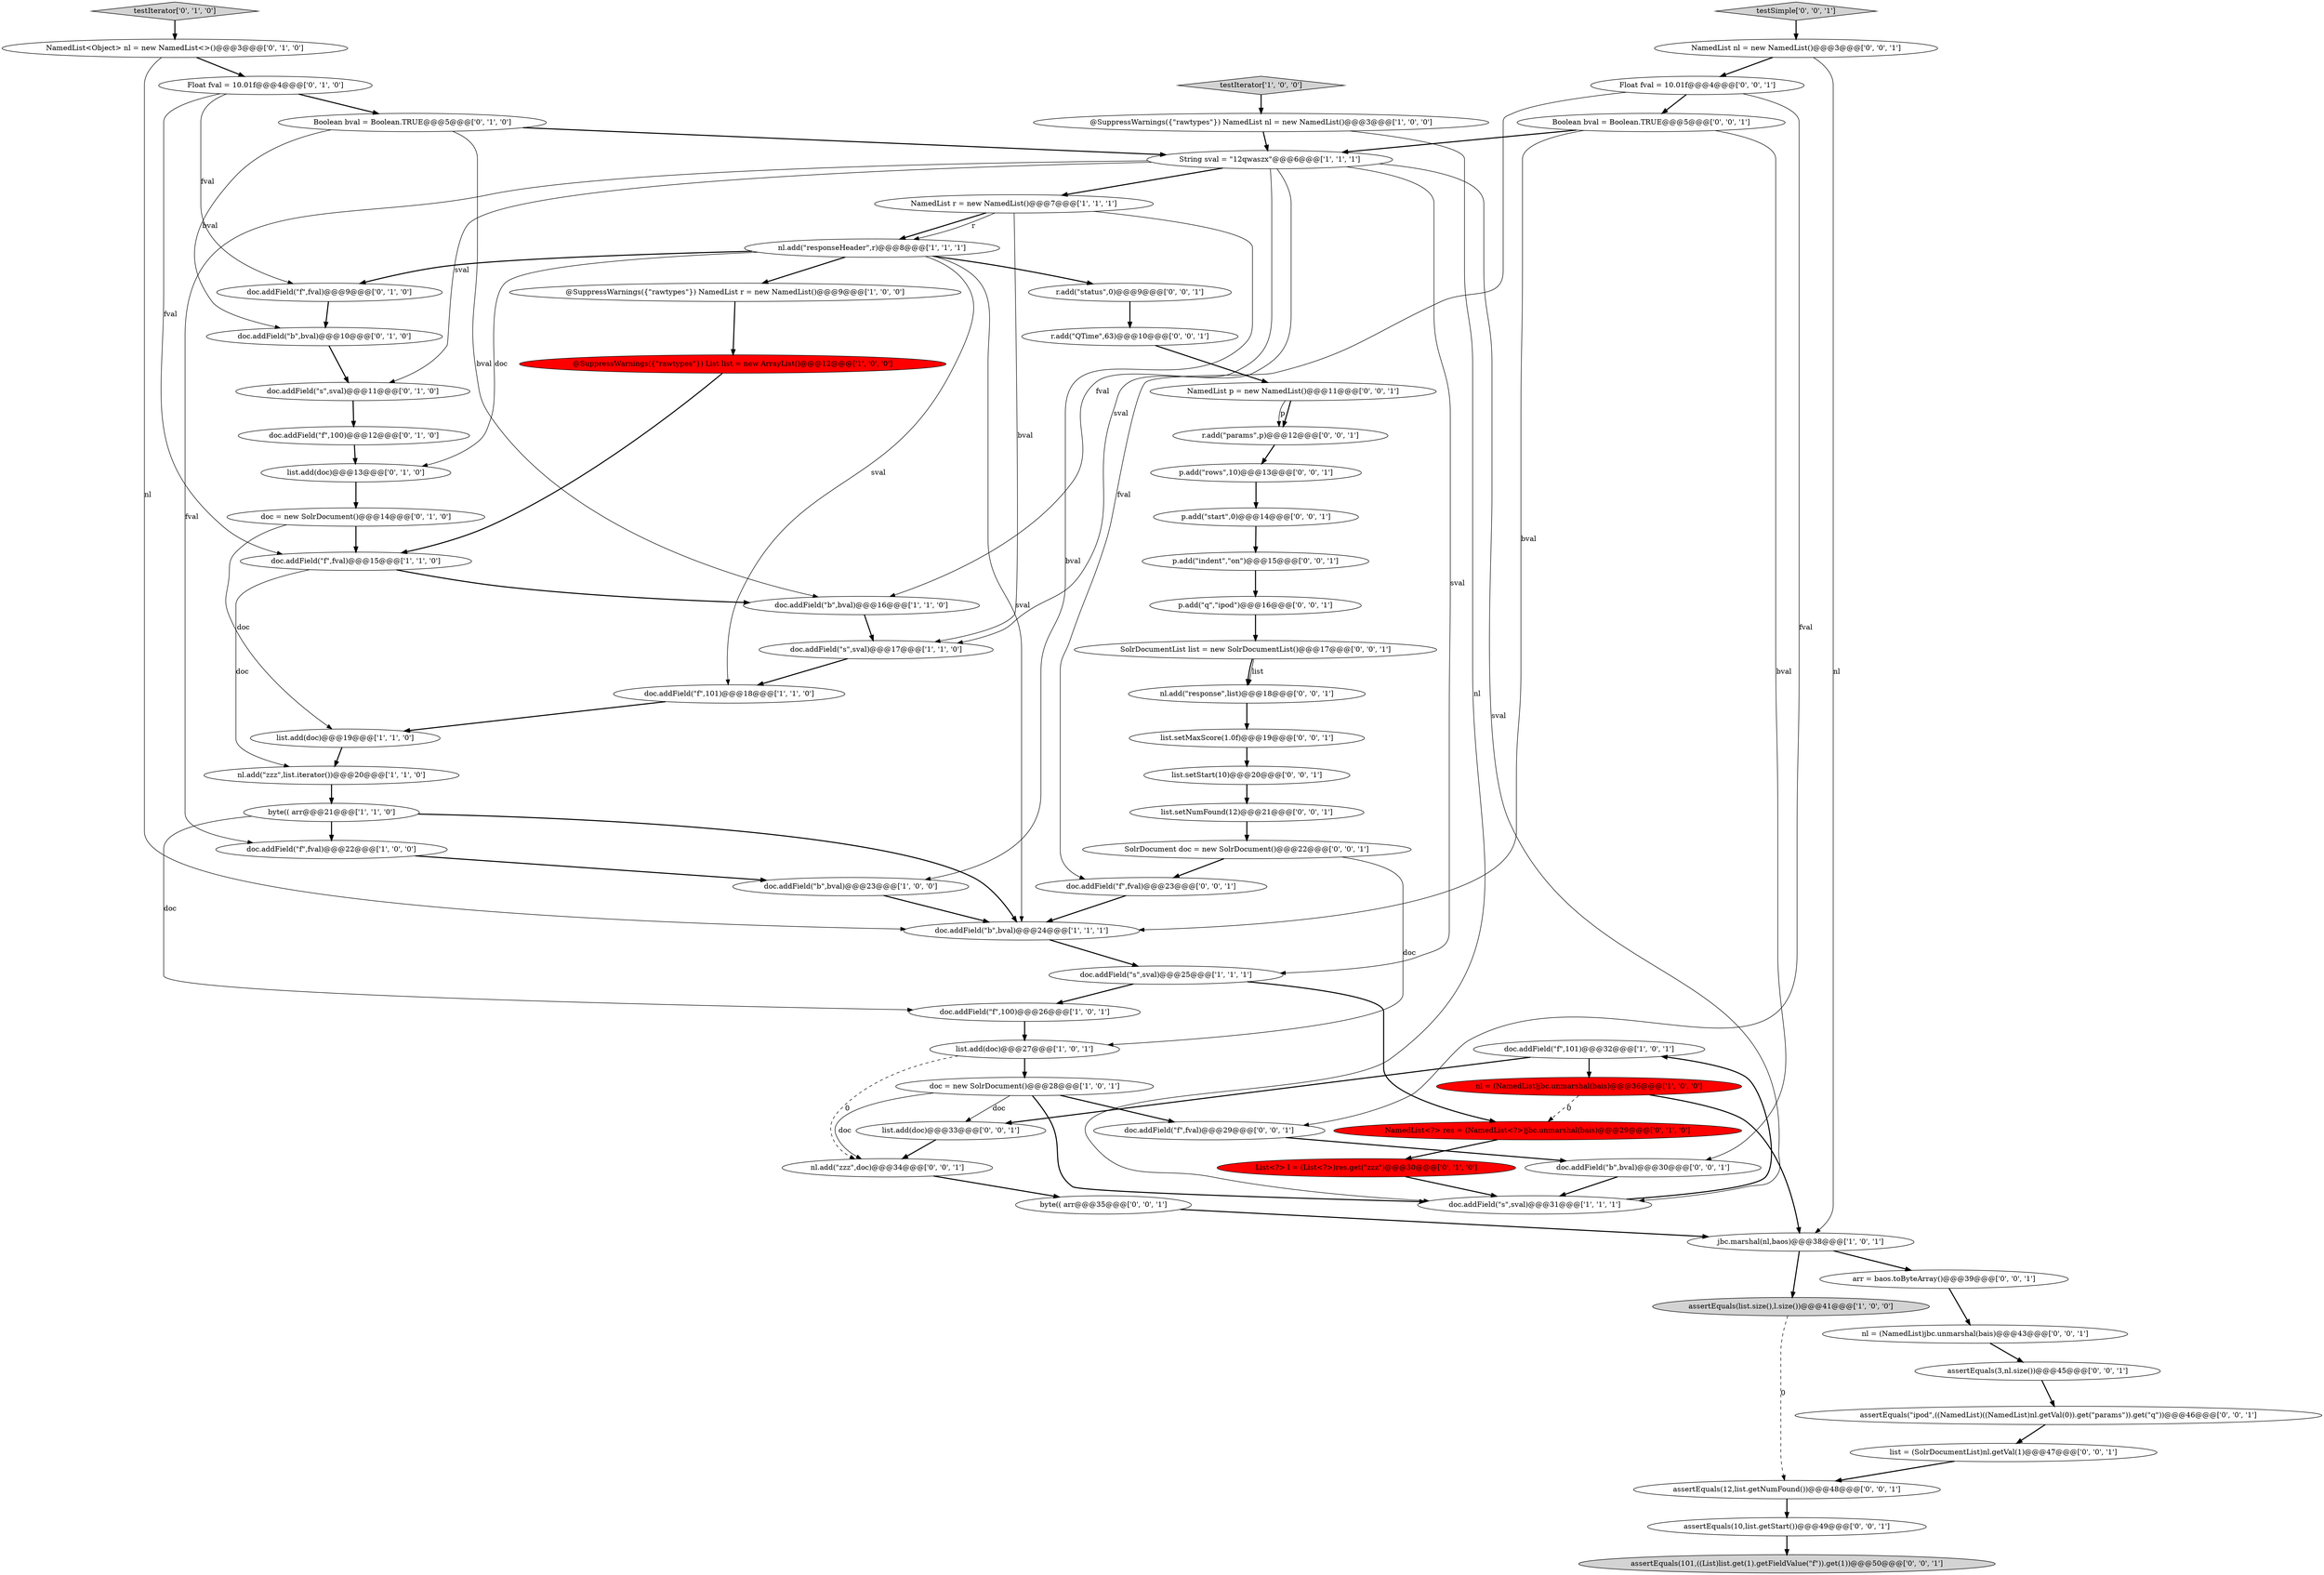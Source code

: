 digraph {
38 [style = filled, label = "assertEquals(101,((List)list.get(1).getFieldValue(\"f\")).get(1))@@@50@@@['0', '0', '1']", fillcolor = lightgray, shape = ellipse image = "AAA0AAABBB3BBB"];
29 [style = filled, label = "list.add(doc)@@@13@@@['0', '1', '0']", fillcolor = white, shape = ellipse image = "AAA0AAABBB2BBB"];
33 [style = filled, label = "Boolean bval = Boolean.TRUE@@@5@@@['0', '1', '0']", fillcolor = white, shape = ellipse image = "AAA0AAABBB2BBB"];
32 [style = filled, label = "NamedList<Object> nl = new NamedList<>()@@@3@@@['0', '1', '0']", fillcolor = white, shape = ellipse image = "AAA0AAABBB2BBB"];
4 [style = filled, label = "list.add(doc)@@@19@@@['1', '1', '0']", fillcolor = white, shape = ellipse image = "AAA0AAABBB1BBB"];
25 [style = filled, label = "@SuppressWarnings({\"rawtypes\"}) NamedList r = new NamedList()@@@9@@@['1', '0', '0']", fillcolor = white, shape = ellipse image = "AAA0AAABBB1BBB"];
45 [style = filled, label = "Float fval = 10.01f@@@4@@@['0', '0', '1']", fillcolor = white, shape = ellipse image = "AAA0AAABBB3BBB"];
35 [style = filled, label = "doc.addField(\"s\",sval)@@@11@@@['0', '1', '0']", fillcolor = white, shape = ellipse image = "AAA0AAABBB2BBB"];
3 [style = filled, label = "nl.add(\"responseHeader\",r)@@@8@@@['1', '1', '1']", fillcolor = white, shape = ellipse image = "AAA0AAABBB1BBB"];
54 [style = filled, label = "byte(( arr@@@35@@@['0', '0', '1']", fillcolor = white, shape = ellipse image = "AAA0AAABBB3BBB"];
57 [style = filled, label = "list.setMaxScore(1.0f)@@@19@@@['0', '0', '1']", fillcolor = white, shape = ellipse image = "AAA0AAABBB3BBB"];
36 [style = filled, label = "NamedList<?> res = (NamedList<?>)jbc.unmarshal(bais)@@@29@@@['0', '1', '0']", fillcolor = red, shape = ellipse image = "AAA1AAABBB2BBB"];
53 [style = filled, label = "list.setStart(10)@@@20@@@['0', '0', '1']", fillcolor = white, shape = ellipse image = "AAA0AAABBB3BBB"];
65 [style = filled, label = "r.add(\"params\",p)@@@12@@@['0', '0', '1']", fillcolor = white, shape = ellipse image = "AAA0AAABBB3BBB"];
42 [style = filled, label = "list.add(doc)@@@33@@@['0', '0', '1']", fillcolor = white, shape = ellipse image = "AAA0AAABBB3BBB"];
49 [style = filled, label = "list = (SolrDocumentList)nl.getVal(1)@@@47@@@['0', '0', '1']", fillcolor = white, shape = ellipse image = "AAA0AAABBB3BBB"];
21 [style = filled, label = "NamedList r = new NamedList()@@@7@@@['1', '1', '1']", fillcolor = white, shape = ellipse image = "AAA0AAABBB1BBB"];
17 [style = filled, label = "doc.addField(\"s\",sval)@@@17@@@['1', '1', '0']", fillcolor = white, shape = ellipse image = "AAA0AAABBB1BBB"];
64 [style = filled, label = "SolrDocument doc = new SolrDocument()@@@22@@@['0', '0', '1']", fillcolor = white, shape = ellipse image = "AAA0AAABBB3BBB"];
59 [style = filled, label = "nl.add(\"response\",list)@@@18@@@['0', '0', '1']", fillcolor = white, shape = ellipse image = "AAA0AAABBB3BBB"];
30 [style = filled, label = "testIterator['0', '1', '0']", fillcolor = lightgray, shape = diamond image = "AAA0AAABBB2BBB"];
12 [style = filled, label = "list.add(doc)@@@27@@@['1', '0', '1']", fillcolor = white, shape = ellipse image = "AAA0AAABBB1BBB"];
34 [style = filled, label = "doc.addField(\"f\",fval)@@@9@@@['0', '1', '0']", fillcolor = white, shape = ellipse image = "AAA0AAABBB2BBB"];
20 [style = filled, label = "doc.addField(\"s\",sval)@@@25@@@['1', '1', '1']", fillcolor = white, shape = ellipse image = "AAA0AAABBB1BBB"];
7 [style = filled, label = "testIterator['1', '0', '0']", fillcolor = lightgray, shape = diamond image = "AAA0AAABBB1BBB"];
40 [style = filled, label = "NamedList p = new NamedList()@@@11@@@['0', '0', '1']", fillcolor = white, shape = ellipse image = "AAA0AAABBB3BBB"];
47 [style = filled, label = "list.setNumFound(12)@@@21@@@['0', '0', '1']", fillcolor = white, shape = ellipse image = "AAA0AAABBB3BBB"];
27 [style = filled, label = "Float fval = 10.01f@@@4@@@['0', '1', '0']", fillcolor = white, shape = ellipse image = "AAA0AAABBB2BBB"];
60 [style = filled, label = "assertEquals(12,list.getNumFound())@@@48@@@['0', '0', '1']", fillcolor = white, shape = ellipse image = "AAA0AAABBB3BBB"];
66 [style = filled, label = "p.add(\"rows\",10)@@@13@@@['0', '0', '1']", fillcolor = white, shape = ellipse image = "AAA0AAABBB3BBB"];
5 [style = filled, label = "doc.addField(\"b\",bval)@@@24@@@['1', '1', '1']", fillcolor = white, shape = ellipse image = "AAA0AAABBB1BBB"];
15 [style = filled, label = "doc.addField(\"f\",101)@@@32@@@['1', '0', '1']", fillcolor = white, shape = ellipse image = "AAA0AAABBB1BBB"];
69 [style = filled, label = "assertEquals(\"ipod\",((NamedList)((NamedList)nl.getVal(0)).get(\"params\")).get(\"q\"))@@@46@@@['0', '0', '1']", fillcolor = white, shape = ellipse image = "AAA0AAABBB3BBB"];
10 [style = filled, label = "@SuppressWarnings({\"rawtypes\"}) NamedList nl = new NamedList()@@@3@@@['1', '0', '0']", fillcolor = white, shape = ellipse image = "AAA0AAABBB1BBB"];
6 [style = filled, label = "nl = (NamedList)jbc.unmarshal(bais)@@@36@@@['1', '0', '0']", fillcolor = red, shape = ellipse image = "AAA1AAABBB1BBB"];
61 [style = filled, label = "NamedList nl = new NamedList()@@@3@@@['0', '0', '1']", fillcolor = white, shape = ellipse image = "AAA0AAABBB3BBB"];
2 [style = filled, label = "doc.addField(\"b\",bval)@@@23@@@['1', '0', '0']", fillcolor = white, shape = ellipse image = "AAA0AAABBB1BBB"];
8 [style = filled, label = "byte(( arr@@@21@@@['1', '1', '0']", fillcolor = white, shape = ellipse image = "AAA0AAABBB1BBB"];
67 [style = filled, label = "assertEquals(3,nl.size())@@@45@@@['0', '0', '1']", fillcolor = white, shape = ellipse image = "AAA0AAABBB3BBB"];
23 [style = filled, label = "doc.addField(\"f\",fval)@@@22@@@['1', '0', '0']", fillcolor = white, shape = ellipse image = "AAA0AAABBB1BBB"];
19 [style = filled, label = "jbc.marshal(nl,baos)@@@38@@@['1', '0', '1']", fillcolor = white, shape = ellipse image = "AAA0AAABBB1BBB"];
48 [style = filled, label = "nl = (NamedList)jbc.unmarshal(bais)@@@43@@@['0', '0', '1']", fillcolor = white, shape = ellipse image = "AAA0AAABBB3BBB"];
13 [style = filled, label = "doc.addField(\"b\",bval)@@@16@@@['1', '1', '0']", fillcolor = white, shape = ellipse image = "AAA0AAABBB1BBB"];
0 [style = filled, label = "doc = new SolrDocument()@@@28@@@['1', '0', '1']", fillcolor = white, shape = ellipse image = "AAA0AAABBB1BBB"];
31 [style = filled, label = "List<?> l = (List<?>)res.get(\"zzz\")@@@30@@@['0', '1', '0']", fillcolor = red, shape = ellipse image = "AAA1AAABBB2BBB"];
14 [style = filled, label = "doc.addField(\"s\",sval)@@@31@@@['1', '1', '1']", fillcolor = white, shape = ellipse image = "AAA0AAABBB1BBB"];
16 [style = filled, label = "@SuppressWarnings({\"rawtypes\"}) List list = new ArrayList()@@@12@@@['1', '0', '0']", fillcolor = red, shape = ellipse image = "AAA1AAABBB1BBB"];
37 [style = filled, label = "doc.addField(\"b\",bval)@@@10@@@['0', '1', '0']", fillcolor = white, shape = ellipse image = "AAA0AAABBB2BBB"];
44 [style = filled, label = "p.add(\"indent\",\"on\")@@@15@@@['0', '0', '1']", fillcolor = white, shape = ellipse image = "AAA0AAABBB3BBB"];
63 [style = filled, label = "p.add(\"q\",\"ipod\")@@@16@@@['0', '0', '1']", fillcolor = white, shape = ellipse image = "AAA0AAABBB3BBB"];
50 [style = filled, label = "doc.addField(\"f\",fval)@@@29@@@['0', '0', '1']", fillcolor = white, shape = ellipse image = "AAA0AAABBB3BBB"];
62 [style = filled, label = "assertEquals(10,list.getStart())@@@49@@@['0', '0', '1']", fillcolor = white, shape = ellipse image = "AAA0AAABBB3BBB"];
55 [style = filled, label = "Boolean bval = Boolean.TRUE@@@5@@@['0', '0', '1']", fillcolor = white, shape = ellipse image = "AAA0AAABBB3BBB"];
56 [style = filled, label = "p.add(\"start\",0)@@@14@@@['0', '0', '1']", fillcolor = white, shape = ellipse image = "AAA0AAABBB3BBB"];
28 [style = filled, label = "doc = new SolrDocument()@@@14@@@['0', '1', '0']", fillcolor = white, shape = ellipse image = "AAA0AAABBB2BBB"];
58 [style = filled, label = "doc.addField(\"b\",bval)@@@30@@@['0', '0', '1']", fillcolor = white, shape = ellipse image = "AAA0AAABBB3BBB"];
52 [style = filled, label = "r.add(\"status\",0)@@@9@@@['0', '0', '1']", fillcolor = white, shape = ellipse image = "AAA0AAABBB3BBB"];
51 [style = filled, label = "SolrDocumentList list = new SolrDocumentList()@@@17@@@['0', '0', '1']", fillcolor = white, shape = ellipse image = "AAA0AAABBB3BBB"];
22 [style = filled, label = "nl.add(\"zzz\",list.iterator())@@@20@@@['1', '1', '0']", fillcolor = white, shape = ellipse image = "AAA0AAABBB1BBB"];
26 [style = filled, label = "doc.addField(\"f\",100)@@@12@@@['0', '1', '0']", fillcolor = white, shape = ellipse image = "AAA0AAABBB2BBB"];
39 [style = filled, label = "nl.add(\"zzz\",doc)@@@34@@@['0', '0', '1']", fillcolor = white, shape = ellipse image = "AAA0AAABBB3BBB"];
68 [style = filled, label = "r.add(\"QTime\",63)@@@10@@@['0', '0', '1']", fillcolor = white, shape = ellipse image = "AAA0AAABBB3BBB"];
46 [style = filled, label = "doc.addField(\"f\",fval)@@@23@@@['0', '0', '1']", fillcolor = white, shape = ellipse image = "AAA0AAABBB3BBB"];
1 [style = filled, label = "doc.addField(\"f\",101)@@@18@@@['1', '1', '0']", fillcolor = white, shape = ellipse image = "AAA0AAABBB1BBB"];
24 [style = filled, label = "doc.addField(\"f\",fval)@@@15@@@['1', '1', '0']", fillcolor = white, shape = ellipse image = "AAA0AAABBB1BBB"];
11 [style = filled, label = "assertEquals(list.size(),l.size())@@@41@@@['1', '0', '0']", fillcolor = lightgray, shape = ellipse image = "AAA0AAABBB1BBB"];
18 [style = filled, label = "String sval = \"12qwaszx\"@@@6@@@['1', '1', '1']", fillcolor = white, shape = ellipse image = "AAA0AAABBB1BBB"];
43 [style = filled, label = "testSimple['0', '0', '1']", fillcolor = lightgray, shape = diamond image = "AAA0AAABBB3BBB"];
9 [style = filled, label = "doc.addField(\"f\",100)@@@26@@@['1', '0', '1']", fillcolor = white, shape = ellipse image = "AAA0AAABBB1BBB"];
41 [style = filled, label = "arr = baos.toByteArray()@@@39@@@['0', '0', '1']", fillcolor = white, shape = ellipse image = "AAA0AAABBB3BBB"];
61->45 [style = bold, label=""];
45->50 [style = solid, label="fval"];
44->63 [style = bold, label=""];
5->20 [style = bold, label=""];
20->9 [style = bold, label=""];
46->5 [style = bold, label=""];
24->22 [style = solid, label="doc"];
18->35 [style = solid, label="sval"];
59->57 [style = bold, label=""];
53->47 [style = bold, label=""];
19->11 [style = bold, label=""];
39->54 [style = bold, label=""];
54->19 [style = bold, label=""];
61->19 [style = solid, label="nl"];
3->34 [style = bold, label=""];
67->69 [style = bold, label=""];
22->8 [style = bold, label=""];
18->23 [style = solid, label="fval"];
52->68 [style = bold, label=""];
41->48 [style = bold, label=""];
13->17 [style = bold, label=""];
0->14 [style = bold, label=""];
33->18 [style = bold, label=""];
6->36 [style = dashed, label="0"];
27->33 [style = bold, label=""];
21->3 [style = bold, label=""];
31->14 [style = bold, label=""];
47->64 [style = bold, label=""];
55->5 [style = solid, label="bval"];
1->4 [style = bold, label=""];
8->23 [style = bold, label=""];
63->51 [style = bold, label=""];
18->14 [style = solid, label="sval"];
55->58 [style = solid, label="bval"];
33->13 [style = solid, label="bval"];
36->31 [style = bold, label=""];
60->62 [style = bold, label=""];
65->66 [style = bold, label=""];
8->9 [style = solid, label="doc"];
19->41 [style = bold, label=""];
28->24 [style = bold, label=""];
14->15 [style = bold, label=""];
64->12 [style = solid, label="doc"];
40->65 [style = bold, label=""];
4->22 [style = bold, label=""];
57->53 [style = bold, label=""];
12->39 [style = dashed, label="0"];
24->13 [style = bold, label=""];
28->4 [style = solid, label="doc"];
10->18 [style = bold, label=""];
45->46 [style = solid, label="fval"];
17->1 [style = bold, label=""];
45->55 [style = bold, label=""];
62->38 [style = bold, label=""];
50->58 [style = bold, label=""];
18->13 [style = solid, label="fval"];
21->17 [style = solid, label="bval"];
16->24 [style = bold, label=""];
55->18 [style = bold, label=""];
58->14 [style = bold, label=""];
42->39 [style = bold, label=""];
11->60 [style = dashed, label="0"];
32->27 [style = bold, label=""];
30->32 [style = bold, label=""];
68->40 [style = bold, label=""];
21->2 [style = solid, label="bval"];
32->5 [style = solid, label="nl"];
25->16 [style = bold, label=""];
18->20 [style = solid, label="sval"];
27->24 [style = solid, label="fval"];
43->61 [style = bold, label=""];
51->59 [style = solid, label="list"];
21->3 [style = solid, label="r"];
33->37 [style = solid, label="bval"];
49->60 [style = bold, label=""];
40->65 [style = solid, label="p"];
23->2 [style = bold, label=""];
9->12 [style = bold, label=""];
18->21 [style = bold, label=""];
37->35 [style = bold, label=""];
18->17 [style = solid, label="sval"];
35->26 [style = bold, label=""];
69->49 [style = bold, label=""];
20->36 [style = bold, label=""];
2->5 [style = bold, label=""];
3->1 [style = solid, label="sval"];
27->34 [style = solid, label="fval"];
3->52 [style = bold, label=""];
7->10 [style = bold, label=""];
3->25 [style = bold, label=""];
26->29 [style = bold, label=""];
10->14 [style = solid, label="nl"];
15->6 [style = bold, label=""];
3->5 [style = solid, label="sval"];
6->19 [style = bold, label=""];
64->46 [style = bold, label=""];
3->29 [style = solid, label="doc"];
0->39 [style = solid, label="doc"];
12->0 [style = bold, label=""];
0->50 [style = bold, label=""];
51->59 [style = bold, label=""];
29->28 [style = bold, label=""];
8->5 [style = bold, label=""];
34->37 [style = bold, label=""];
15->42 [style = bold, label=""];
48->67 [style = bold, label=""];
56->44 [style = bold, label=""];
66->56 [style = bold, label=""];
0->42 [style = solid, label="doc"];
}
